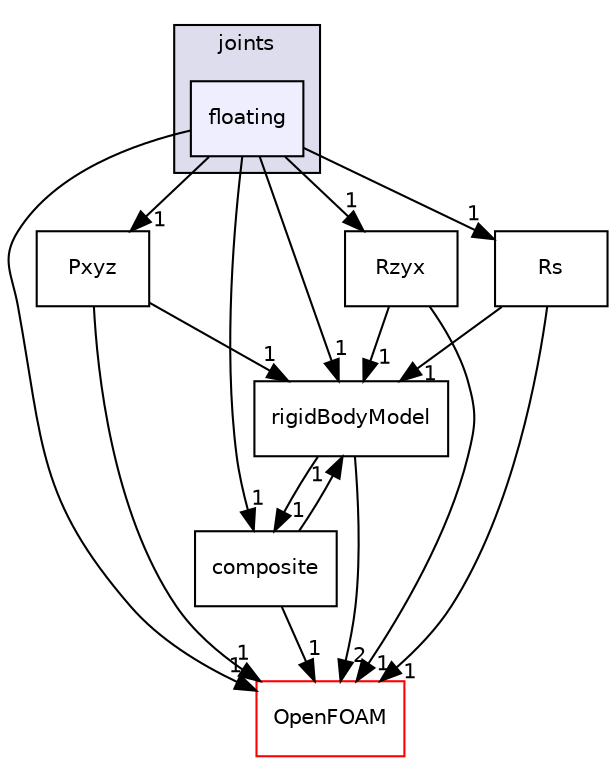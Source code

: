 digraph "src/rigidBodyDynamics/joints/floating" {
  bgcolor=transparent;
  compound=true
  node [ fontsize="10", fontname="Helvetica"];
  edge [ labelfontsize="10", labelfontname="Helvetica"];
  subgraph clusterdir_2cba07cc9d01feacd9e1919ec88f1577 {
    graph [ bgcolor="#ddddee", pencolor="black", label="joints" fontname="Helvetica", fontsize="10", URL="dir_2cba07cc9d01feacd9e1919ec88f1577.html"]
  dir_98ac194b64ce56fce7a2c7b3a8fc0dea [shape=box, label="floating", style="filled", fillcolor="#eeeeff", pencolor="black", URL="dir_98ac194b64ce56fce7a2c7b3a8fc0dea.html"];
  }
  dir_f9ef6521c420c060b0f8dd1b7e91ba43 [shape=box label="Pxyz" URL="dir_f9ef6521c420c060b0f8dd1b7e91ba43.html"];
  dir_b6984d3d6fad655de1b8dabfc640e1b9 [shape=box label="composite" URL="dir_b6984d3d6fad655de1b8dabfc640e1b9.html"];
  dir_c26ce56e6d5d8415d53d2f3fa8f48b4f [shape=box label="Rzyx" URL="dir_c26ce56e6d5d8415d53d2f3fa8f48b4f.html"];
  dir_c5473ff19b20e6ec4dfe5c310b3778a8 [shape=box label="OpenFOAM" color="red" URL="dir_c5473ff19b20e6ec4dfe5c310b3778a8.html"];
  dir_fd933dba0eae74b216c30795f33114e1 [shape=box label="Rs" URL="dir_fd933dba0eae74b216c30795f33114e1.html"];
  dir_01d230fdb888802d871acc5f0e1690e2 [shape=box label="rigidBodyModel" URL="dir_01d230fdb888802d871acc5f0e1690e2.html"];
  dir_f9ef6521c420c060b0f8dd1b7e91ba43->dir_c5473ff19b20e6ec4dfe5c310b3778a8 [headlabel="1", labeldistance=1.5 headhref="dir_003507_002151.html"];
  dir_f9ef6521c420c060b0f8dd1b7e91ba43->dir_01d230fdb888802d871acc5f0e1690e2 [headlabel="1", labeldistance=1.5 headhref="dir_003507_003535.html"];
  dir_b6984d3d6fad655de1b8dabfc640e1b9->dir_c5473ff19b20e6ec4dfe5c310b3778a8 [headlabel="1", labeldistance=1.5 headhref="dir_003501_002151.html"];
  dir_b6984d3d6fad655de1b8dabfc640e1b9->dir_01d230fdb888802d871acc5f0e1690e2 [headlabel="1", labeldistance=1.5 headhref="dir_003501_003535.html"];
  dir_c26ce56e6d5d8415d53d2f3fa8f48b4f->dir_c5473ff19b20e6ec4dfe5c310b3778a8 [headlabel="1", labeldistance=1.5 headhref="dir_003517_002151.html"];
  dir_c26ce56e6d5d8415d53d2f3fa8f48b4f->dir_01d230fdb888802d871acc5f0e1690e2 [headlabel="1", labeldistance=1.5 headhref="dir_003517_003535.html"];
  dir_98ac194b64ce56fce7a2c7b3a8fc0dea->dir_f9ef6521c420c060b0f8dd1b7e91ba43 [headlabel="1", labeldistance=1.5 headhref="dir_003502_003507.html"];
  dir_98ac194b64ce56fce7a2c7b3a8fc0dea->dir_b6984d3d6fad655de1b8dabfc640e1b9 [headlabel="1", labeldistance=1.5 headhref="dir_003502_003501.html"];
  dir_98ac194b64ce56fce7a2c7b3a8fc0dea->dir_c26ce56e6d5d8415d53d2f3fa8f48b4f [headlabel="1", labeldistance=1.5 headhref="dir_003502_003517.html"];
  dir_98ac194b64ce56fce7a2c7b3a8fc0dea->dir_c5473ff19b20e6ec4dfe5c310b3778a8 [headlabel="1", labeldistance=1.5 headhref="dir_003502_002151.html"];
  dir_98ac194b64ce56fce7a2c7b3a8fc0dea->dir_fd933dba0eae74b216c30795f33114e1 [headlabel="1", labeldistance=1.5 headhref="dir_003502_003511.html"];
  dir_98ac194b64ce56fce7a2c7b3a8fc0dea->dir_01d230fdb888802d871acc5f0e1690e2 [headlabel="1", labeldistance=1.5 headhref="dir_003502_003535.html"];
  dir_fd933dba0eae74b216c30795f33114e1->dir_c5473ff19b20e6ec4dfe5c310b3778a8 [headlabel="1", labeldistance=1.5 headhref="dir_003511_002151.html"];
  dir_fd933dba0eae74b216c30795f33114e1->dir_01d230fdb888802d871acc5f0e1690e2 [headlabel="1", labeldistance=1.5 headhref="dir_003511_003535.html"];
  dir_01d230fdb888802d871acc5f0e1690e2->dir_b6984d3d6fad655de1b8dabfc640e1b9 [headlabel="1", labeldistance=1.5 headhref="dir_003535_003501.html"];
  dir_01d230fdb888802d871acc5f0e1690e2->dir_c5473ff19b20e6ec4dfe5c310b3778a8 [headlabel="2", labeldistance=1.5 headhref="dir_003535_002151.html"];
}
